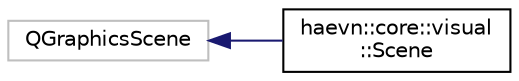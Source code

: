 digraph "Graphical Class Hierarchy"
{
 // LATEX_PDF_SIZE
  edge [fontname="Helvetica",fontsize="10",labelfontname="Helvetica",labelfontsize="10"];
  node [fontname="Helvetica",fontsize="10",shape=record];
  rankdir="LR";
  Node34 [label="QGraphicsScene",height=0.2,width=0.4,color="grey75", fillcolor="white", style="filled",tooltip=" "];
  Node34 -> Node0 [dir="back",color="midnightblue",fontsize="10",style="solid",fontname="Helvetica"];
  Node0 [label="haevn::core::visual\l::Scene",height=0.2,width=0.4,color="black", fillcolor="white", style="filled",URL="$classhaevn_1_1core_1_1visual_1_1_scene.html",tooltip="This class is a custom implementation of a QGraphicsScene. It is used to enable interaction,..."];
}
